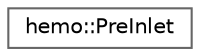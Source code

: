 digraph "Graphical Class Hierarchy"
{
 // LATEX_PDF_SIZE
  bgcolor="transparent";
  edge [fontname=Helvetica,fontsize=10,labelfontname=Helvetica,labelfontsize=10];
  node [fontname=Helvetica,fontsize=10,shape=box,height=0.2,width=0.4];
  rankdir="LR";
  Node0 [id="Node000000",label="hemo::PreInlet",height=0.2,width=0.4,color="grey40", fillcolor="white", style="filled",URL="$classhemo_1_1PreInlet.html",tooltip=" "];
}
